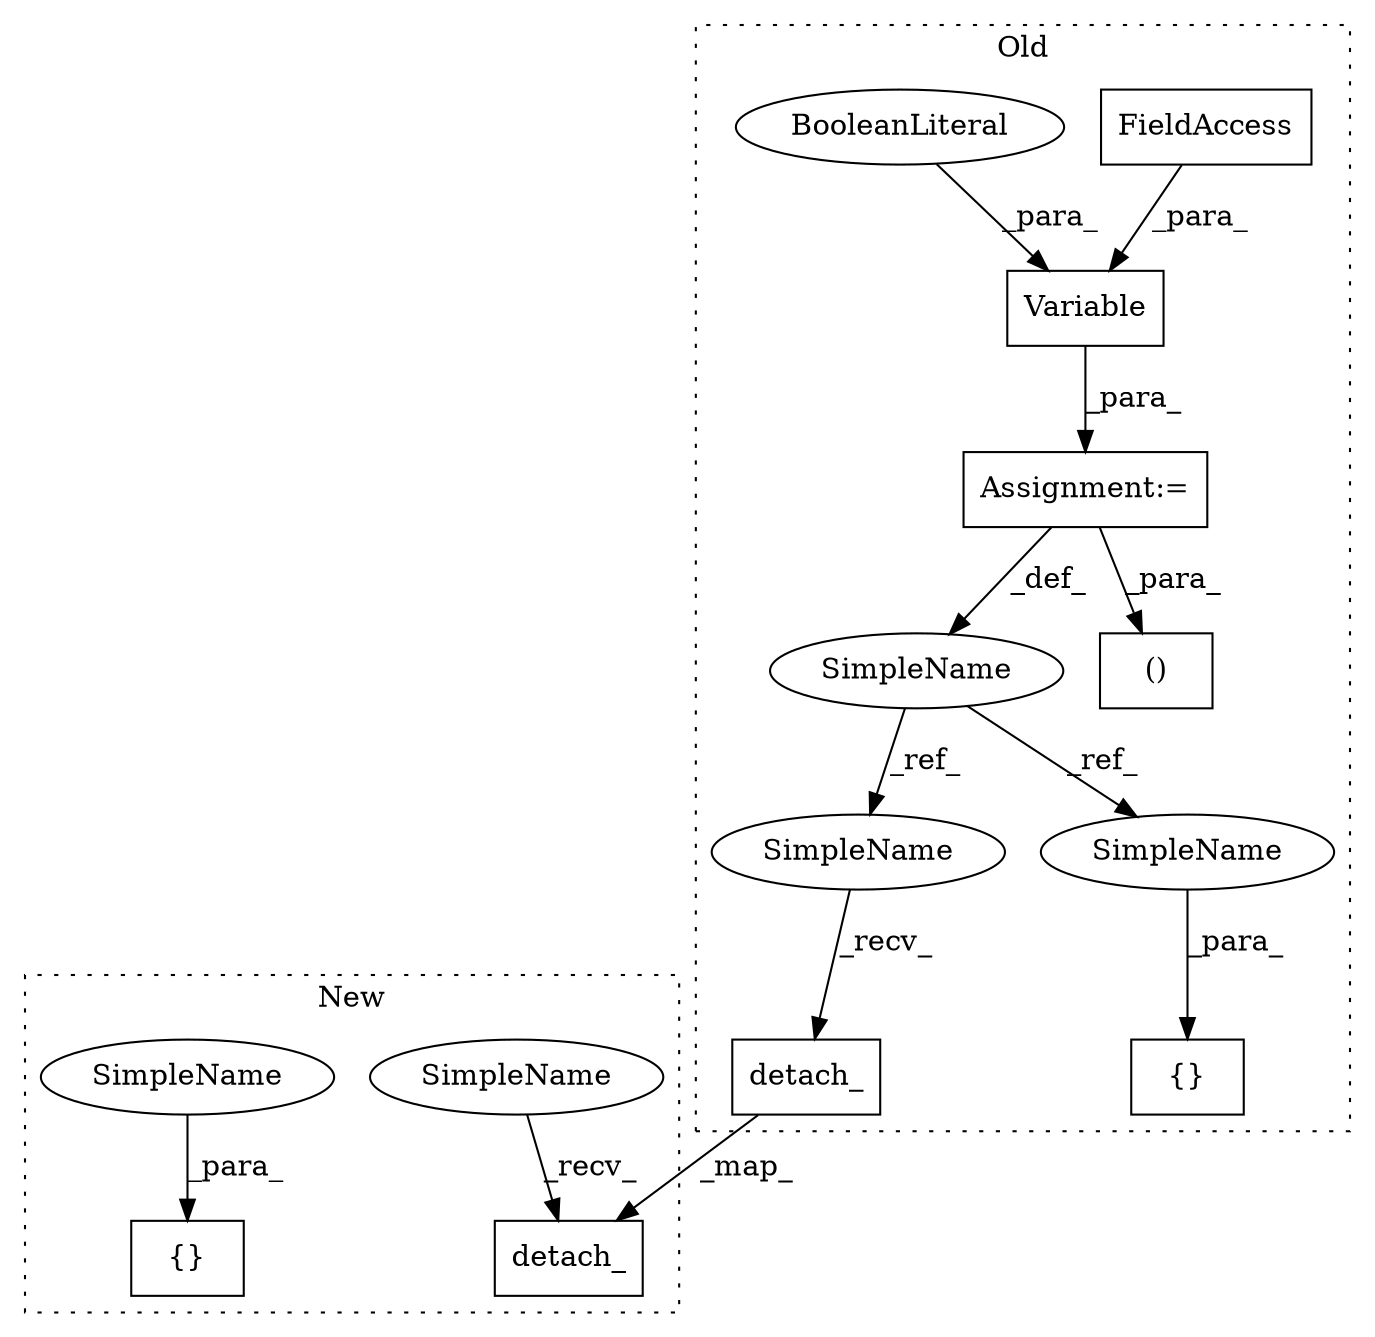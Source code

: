 digraph G {
subgraph cluster0 {
1 [label="detach_" a="32" s="5426" l="9" shape="box"];
3 [label="SimpleName" a="42" s="5035" l="3" shape="ellipse"];
4 [label="{}" a="4" s="5091,5099" l="1,1" shape="box"];
6 [label="Assignment:=" a="7" s="4909" l="1" shape="box"];
7 [label="()" a="106" s="5144" l="19" shape="box"];
8 [label="Variable" a="32" s="4599,4620" l="9,1" shape="box"];
9 [label="FieldAccess" a="22" s="4608" l="7" shape="box"];
10 [label="BooleanLiteral" a="9" s="4616" l="4" shape="ellipse"];
11 [label="SimpleName" a="42" s="5422" l="3" shape="ellipse"];
12 [label="SimpleName" a="42" s="5096" l="3" shape="ellipse"];
label = "Old";
style="dotted";
}
subgraph cluster1 {
2 [label="detach_" a="32" s="4898" l="9" shape="box"];
5 [label="{}" a="4" s="4589,4595" l="1,1" shape="box"];
13 [label="SimpleName" a="42" s="4895" l="2" shape="ellipse"];
14 [label="SimpleName" a="42" s="4590" l="2" shape="ellipse"];
label = "New";
style="dotted";
}
1 -> 2 [label="_map_"];
3 -> 11 [label="_ref_"];
3 -> 12 [label="_ref_"];
6 -> 7 [label="_para_"];
6 -> 3 [label="_def_"];
8 -> 6 [label="_para_"];
9 -> 8 [label="_para_"];
10 -> 8 [label="_para_"];
11 -> 1 [label="_recv_"];
12 -> 4 [label="_para_"];
13 -> 2 [label="_recv_"];
14 -> 5 [label="_para_"];
}